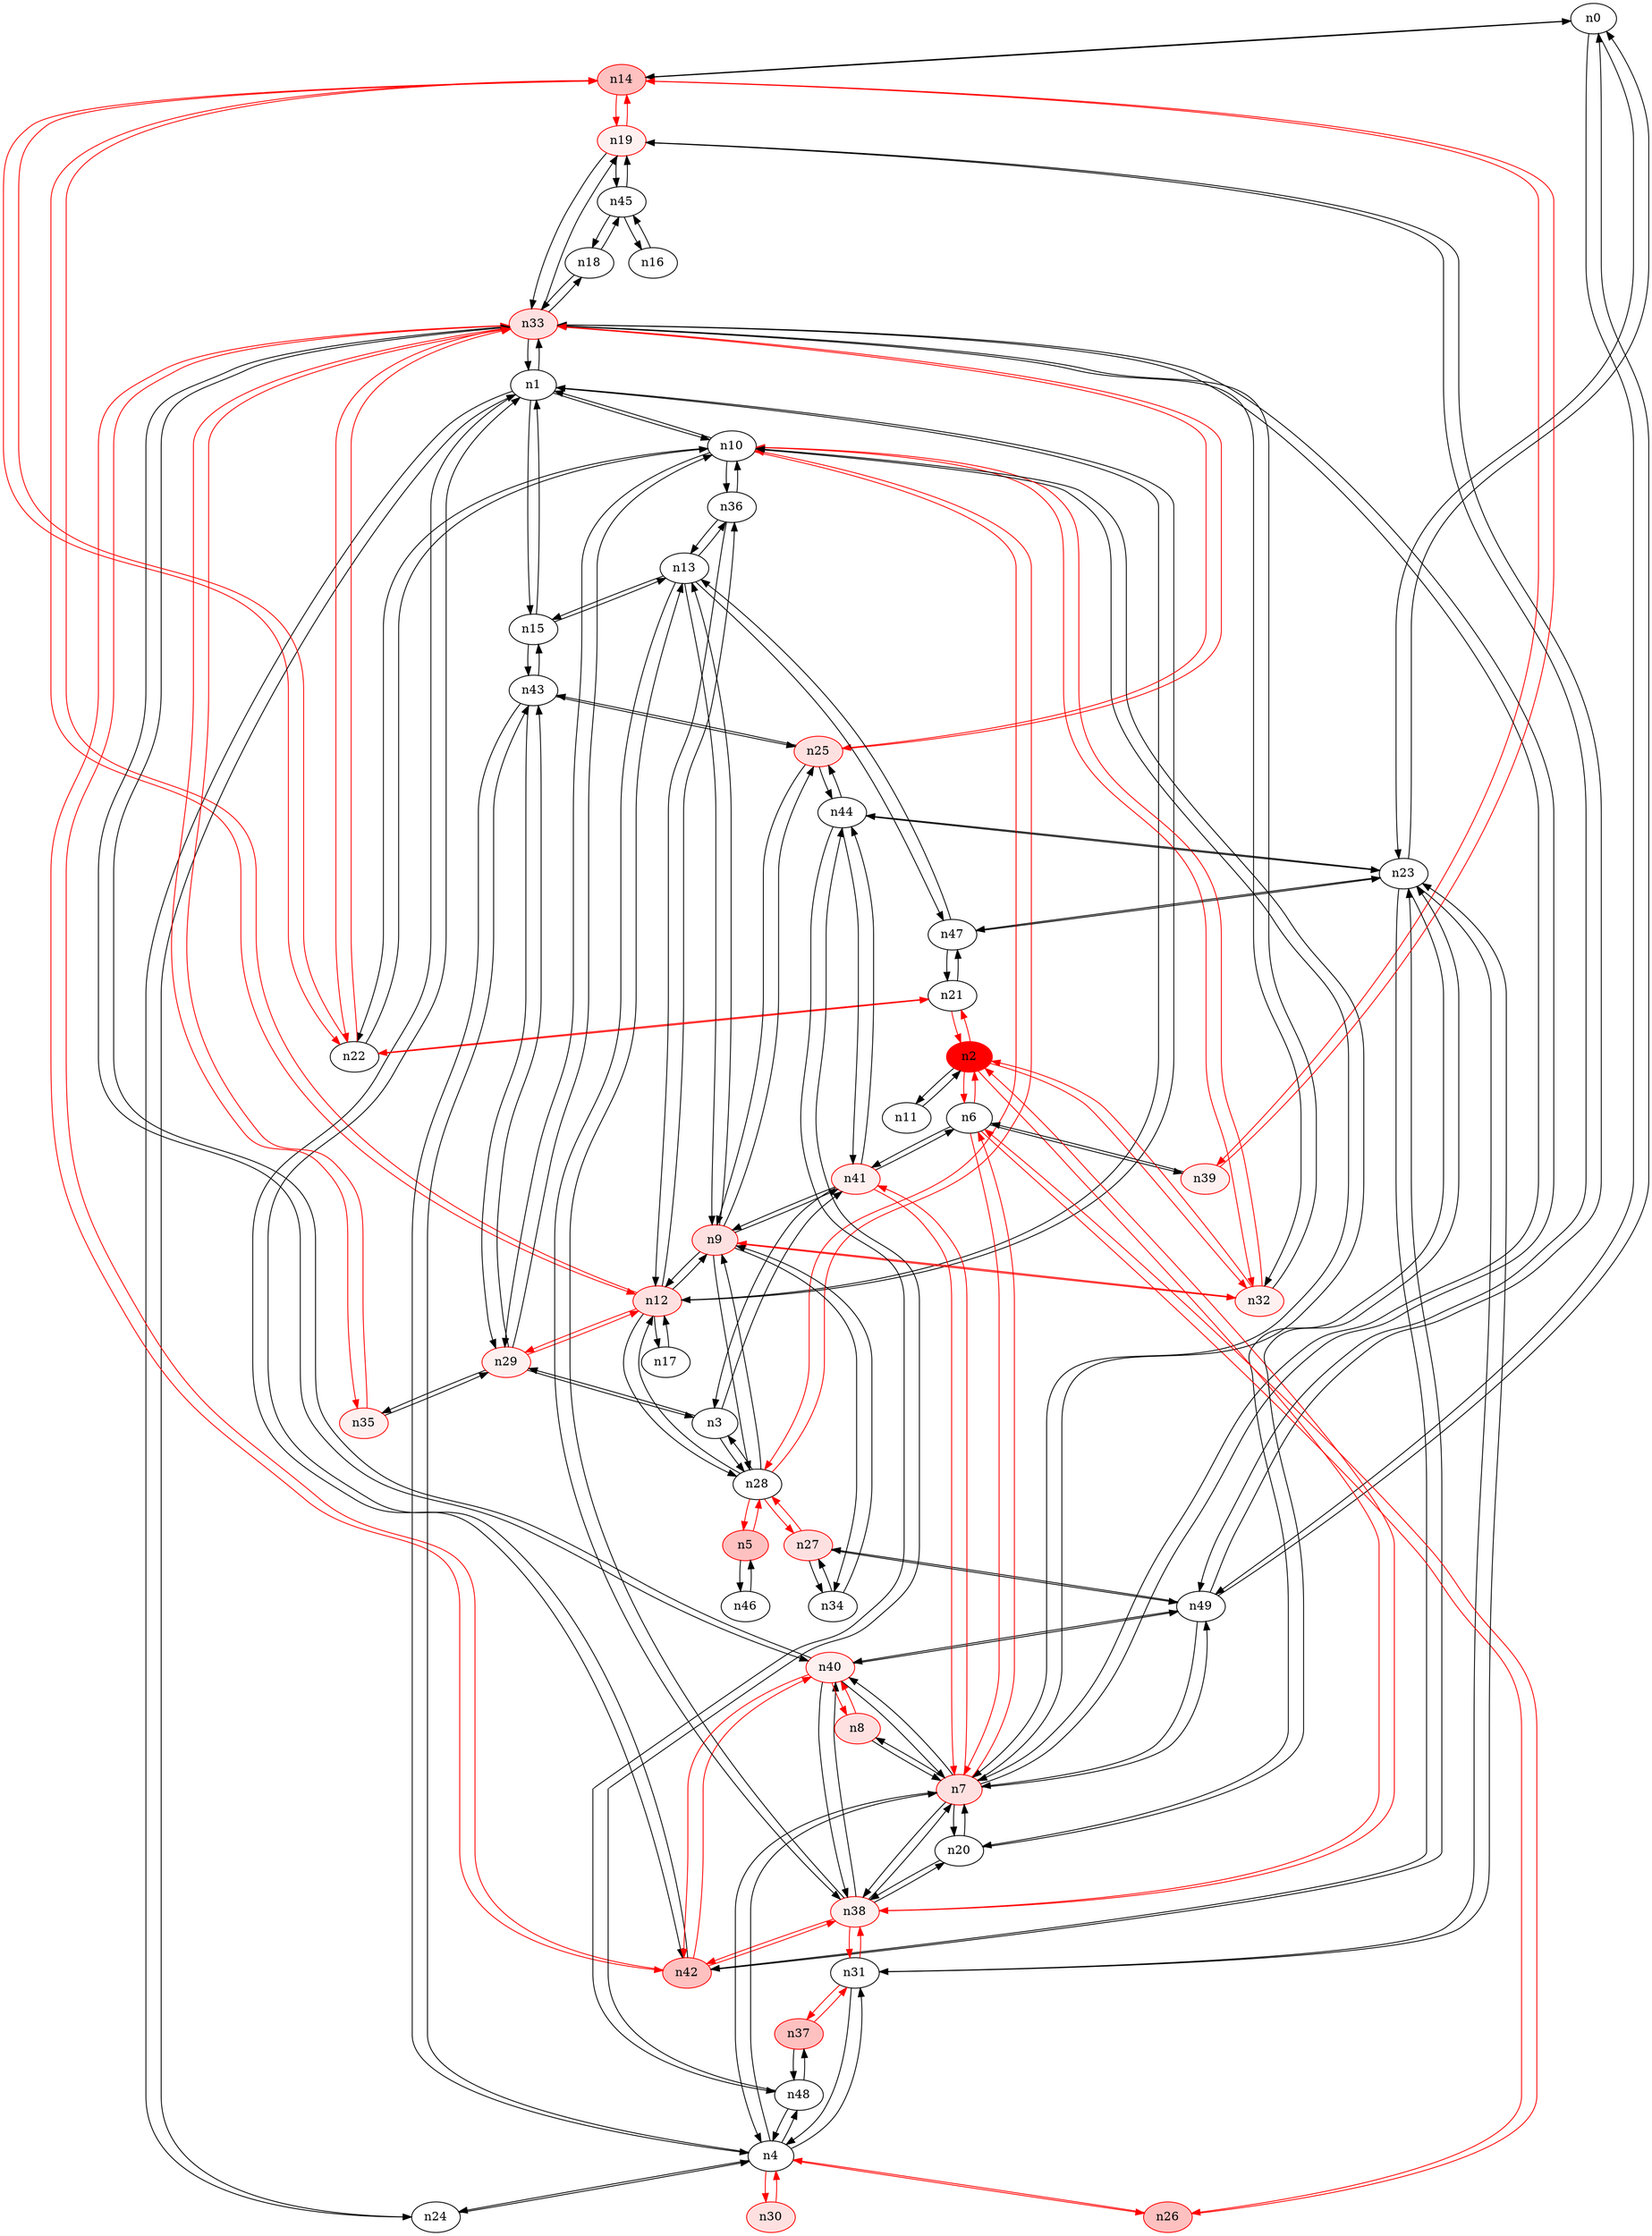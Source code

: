 strict digraph {
n0 [type=switch];
n14 [type=switch, color="#FF0000", style=filled, fillcolor="#FFC0C0"];
n23 [type=switch];
n49 [type=switch];
n1 [type=switch];
n10 [type=switch];
n12 [type=host, color="#FF0000", style=filled, fillcolor="#FFE0E0"];
n15 [type=switch];
n24 [type=switch];
n33 [type=switch, color="#FF0000", style=filled, fillcolor="#FFE0E0"];
n42 [type=switch, color="#FF0000", style=filled, fillcolor="#FFC0C0"];
n2 [type=host, color="#FF0000", style=filled, fillcolor="#FF0000"];
n6 [type=switch];
n11 [type=switch];
n21 [type=switch];
n32 [type=host, color="#FF0000", style=filled, fillcolor="#FFF0F0"];
n38 [type=host, color="#FF0000", style=filled, fillcolor="#FFF0F0"];
n3 [type=switch];
n28 [type=switch];
n29 [type=host, color="#FF0000", style=filled, fillcolor="#FFF0F0"];
n41 [type=host, color="#FF0000", style=filled, fillcolor="#FFF0F0"];
n4 [type=switch];
n7 [type=switch, color="#FF0000", style=filled, fillcolor="#FFE0E0"];
n26 [type=host, color="#FF0000", style=filled, fillcolor="#FFC0C0"];
n30 [type=host, color="#FF0000", style=filled, fillcolor="#FFE0E0"];
n31 [type=switch];
n43 [type=switch];
n48 [type=switch];
n5 [type=switch, color="#FF0000", style=filled, fillcolor="#FFC0C0"];
n46 [type=switch];
n39 [type=host, color="#FF0000", style=filled, fillcolor="#FFF0F0"];
n8 [type=host, color="#FF0000", style=filled, fillcolor="#FFE0E0"];
n20 [type=switch];
n40 [type=host, color="#FF0000", style=filled, fillcolor="#FFF0F0"];
n9 [type=host, color="#FF0000", style=filled, fillcolor="#FFE0E0"];
n13 [type=switch];
n25 [type=host, color="#FF0000", style=filled, fillcolor="#FFE0E0"];
n34 [type=switch];
n22 [type=switch];
n36 [type=switch];
n17 [type=switch];
n47 [type=switch];
n19 [type=host, color="#FF0000", style=filled, fillcolor="#FFF0F0"];
n16 [type=switch];
n45 [type=switch];
n18 [type=switch];
n44 [type=switch];
n27 [type=host, color="#FF0000", style=filled, fillcolor="#FFE0E0"];
n35 [type=host, color="#FF0000", style=filled, fillcolor="#FFF0F0"];
n37 [type=host, color="#FF0000", style=filled, fillcolor="#FFC0C0"];
n0 -> n14 [src_port=0, dst_port=0];
n0 -> n23 [src_port=0, dst_port=0];
n0 -> n49 [src_port=0, dst_port=0];
n14 -> n0 [src_port=0, dst_port=0];
n14 -> n12 [src_port=0, dst_port=0, color="#FF0000"];
n14 -> n39 [src_port=0, dst_port=0, color="#FF0000"];
n14 -> n22 [src_port=0, dst_port=0, color="#FF0000"];
n14 -> n19 [src_port=0, dst_port=0, color="#FF0000"];
n23 -> n0 [src_port=0, dst_port=0];
n23 -> n42 [src_port=0, dst_port=0];
n23 -> n31 [src_port=0, dst_port=0];
n23 -> n20 [src_port=0, dst_port=0];
n23 -> n47 [src_port=0, dst_port=0];
n23 -> n44 [src_port=0, dst_port=0];
n49 -> n0 [src_port=0, dst_port=0];
n49 -> n7 [src_port=0, dst_port=0];
n49 -> n40 [src_port=0, dst_port=0];
n49 -> n19 [src_port=0, dst_port=0];
n49 -> n27 [src_port=0, dst_port=0];
n1 -> n10 [src_port=0, dst_port=0];
n1 -> n12 [src_port=0, dst_port=0];
n1 -> n15 [src_port=0, dst_port=0];
n1 -> n24 [src_port=0, dst_port=0];
n1 -> n33 [src_port=0, dst_port=0];
n1 -> n42 [src_port=0, dst_port=0];
n10 -> n1 [src_port=0, dst_port=0];
n10 -> n32 [src_port=0, dst_port=0, color="#FF0000"];
n10 -> n28 [src_port=0, dst_port=0, color="#FF0000"];
n10 -> n29 [src_port=0, dst_port=0];
n10 -> n7 [src_port=0, dst_port=0];
n10 -> n22 [src_port=0, dst_port=0];
n10 -> n36 [src_port=0, dst_port=0];
n12 -> n14 [src_port=0, dst_port=0, color="#FF0000"];
n12 -> n1 [src_port=0, dst_port=0];
n12 -> n28 [src_port=0, dst_port=0];
n12 -> n29 [src_port=0, dst_port=0, color="#FF0000"];
n12 -> n9 [src_port=0, dst_port=0];
n12 -> n36 [src_port=0, dst_port=0];
n12 -> n17 [src_port=0, dst_port=0];
n15 -> n1 [src_port=0, dst_port=0];
n15 -> n43 [src_port=0, dst_port=0];
n15 -> n13 [src_port=0, dst_port=0];
n24 -> n1 [src_port=0, dst_port=0];
n24 -> n4 [src_port=0, dst_port=0];
n33 -> n1 [src_port=0, dst_port=0];
n33 -> n42 [src_port=0, dst_port=0, color="#FF0000"];
n33 -> n32 [src_port=0, dst_port=0];
n33 -> n7 [src_port=0, dst_port=0];
n33 -> n40 [src_port=0, dst_port=0];
n33 -> n25 [src_port=0, dst_port=0, color="#FF0000"];
n33 -> n22 [src_port=0, dst_port=0, color="#FF0000"];
n33 -> n19 [src_port=0, dst_port=0];
n33 -> n18 [src_port=0, dst_port=0];
n33 -> n35 [src_port=0, dst_port=0, color="#FF0000"];
n42 -> n23 [src_port=0, dst_port=0];
n42 -> n1 [src_port=0, dst_port=0];
n42 -> n33 [src_port=0, dst_port=0, color="#FF0000"];
n42 -> n38 [src_port=0, dst_port=0, color="#FF0000"];
n42 -> n40 [src_port=0, dst_port=0, color="#FF0000"];
n2 -> n6 [src_port=0, dst_port=0, color="#FF0000"];
n2 -> n11 [src_port=0, dst_port=0];
n2 -> n21 [src_port=0, dst_port=0, color="#FF0000"];
n2 -> n32 [src_port=0, dst_port=0, color="#FF0000"];
n2 -> n38 [src_port=0, dst_port=0, color="#FF0000"];
n6 -> n2 [src_port=0, dst_port=0, color="#FF0000"];
n6 -> n41 [src_port=0, dst_port=0];
n6 -> n7 [src_port=0, dst_port=0, color="#FF0000"];
n6 -> n26 [src_port=0, dst_port=0, color="#FF0000"];
n6 -> n39 [src_port=0, dst_port=0];
n11 -> n2 [src_port=0, dst_port=0];
n21 -> n2 [src_port=0, dst_port=0, color="#FF0000"];
n21 -> n22 [src_port=0, dst_port=0, color="#FF0000"];
n21 -> n47 [src_port=0, dst_port=0];
n32 -> n10 [src_port=0, dst_port=0, color="#FF0000"];
n32 -> n33 [src_port=0, dst_port=0];
n32 -> n2 [src_port=0, dst_port=0, color="#FF0000"];
n32 -> n9 [src_port=0, dst_port=0, color="#FF0000"];
n38 -> n42 [src_port=0, dst_port=0, color="#FF0000"];
n38 -> n2 [src_port=0, dst_port=0, color="#FF0000"];
n38 -> n7 [src_port=0, dst_port=0];
n38 -> n31 [src_port=0, dst_port=0, color="#FF0000"];
n38 -> n20 [src_port=0, dst_port=0];
n38 -> n40 [src_port=0, dst_port=0];
n38 -> n13 [src_port=0, dst_port=0];
n3 -> n28 [src_port=0, dst_port=0];
n3 -> n29 [src_port=0, dst_port=0];
n3 -> n41 [src_port=0, dst_port=0];
n28 -> n10 [src_port=0, dst_port=0, color="#FF0000"];
n28 -> n12 [src_port=0, dst_port=0];
n28 -> n3 [src_port=0, dst_port=0];
n28 -> n5 [src_port=0, dst_port=0, color="#FF0000"];
n28 -> n9 [src_port=0, dst_port=0];
n28 -> n27 [src_port=0, dst_port=0, color="#FF0000"];
n29 -> n10 [src_port=0, dst_port=0];
n29 -> n12 [src_port=0, dst_port=0, color="#FF0000"];
n29 -> n3 [src_port=0, dst_port=0];
n29 -> n43 [src_port=0, dst_port=0];
n29 -> n35 [src_port=0, dst_port=0];
n41 -> n6 [src_port=0, dst_port=0];
n41 -> n3 [src_port=0, dst_port=0];
n41 -> n7 [src_port=0, dst_port=0, color="#FF0000"];
n41 -> n9 [src_port=0, dst_port=0];
n41 -> n44 [src_port=0, dst_port=0];
n4 -> n24 [src_port=0, dst_port=0];
n4 -> n7 [src_port=0, dst_port=0];
n4 -> n26 [src_port=0, dst_port=0, color="#FF0000"];
n4 -> n30 [src_port=0, dst_port=0, color="#FF0000"];
n4 -> n31 [src_port=0, dst_port=0];
n4 -> n43 [src_port=0, dst_port=0];
n4 -> n48 [src_port=0, dst_port=0];
n7 -> n49 [src_port=0, dst_port=0];
n7 -> n10 [src_port=0, dst_port=0];
n7 -> n33 [src_port=0, dst_port=0];
n7 -> n6 [src_port=0, dst_port=0, color="#FF0000"];
n7 -> n38 [src_port=0, dst_port=0];
n7 -> n41 [src_port=0, dst_port=0, color="#FF0000"];
n7 -> n4 [src_port=0, dst_port=0];
n7 -> n8 [src_port=0, dst_port=0];
n7 -> n20 [src_port=0, dst_port=0];
n7 -> n40 [src_port=0, dst_port=0];
n26 -> n6 [src_port=0, dst_port=0, color="#FF0000"];
n26 -> n4 [src_port=0, dst_port=0, color="#FF0000"];
n30 -> n4 [src_port=0, dst_port=0, color="#FF0000"];
n31 -> n23 [src_port=0, dst_port=0];
n31 -> n38 [src_port=0, dst_port=0, color="#FF0000"];
n31 -> n4 [src_port=0, dst_port=0];
n31 -> n37 [src_port=0, dst_port=0, color="#FF0000"];
n43 -> n15 [src_port=0, dst_port=0];
n43 -> n29 [src_port=0, dst_port=0];
n43 -> n4 [src_port=0, dst_port=0];
n43 -> n25 [src_port=0, dst_port=0];
n48 -> n4 [src_port=0, dst_port=0];
n48 -> n44 [src_port=0, dst_port=0];
n48 -> n37 [src_port=0, dst_port=0];
n5 -> n28 [src_port=0, dst_port=0, color="#FF0000"];
n5 -> n46 [src_port=0, dst_port=0];
n46 -> n5 [src_port=0, dst_port=0];
n39 -> n14 [src_port=0, dst_port=0, color="#FF0000"];
n39 -> n6 [src_port=0, dst_port=0];
n8 -> n7 [src_port=0, dst_port=0];
n8 -> n40 [src_port=0, dst_port=0, color="#FF0000"];
n20 -> n23 [src_port=0, dst_port=0];
n20 -> n38 [src_port=0, dst_port=0];
n20 -> n7 [src_port=0, dst_port=0];
n40 -> n49 [src_port=0, dst_port=0];
n40 -> n33 [src_port=0, dst_port=0];
n40 -> n42 [src_port=0, dst_port=0, color="#FF0000"];
n40 -> n38 [src_port=0, dst_port=0];
n40 -> n7 [src_port=0, dst_port=0];
n40 -> n8 [src_port=0, dst_port=0, color="#FF0000"];
n9 -> n12 [src_port=0, dst_port=0];
n9 -> n32 [src_port=0, dst_port=0, color="#FF0000"];
n9 -> n28 [src_port=0, dst_port=0];
n9 -> n41 [src_port=0, dst_port=0];
n9 -> n13 [src_port=0, dst_port=0];
n9 -> n25 [src_port=0, dst_port=0];
n9 -> n34 [src_port=0, dst_port=0];
n13 -> n15 [src_port=0, dst_port=0];
n13 -> n38 [src_port=0, dst_port=0];
n13 -> n9 [src_port=0, dst_port=0];
n13 -> n36 [src_port=0, dst_port=0];
n13 -> n47 [src_port=0, dst_port=0];
n25 -> n33 [src_port=0, dst_port=0, color="#FF0000"];
n25 -> n43 [src_port=0, dst_port=0];
n25 -> n9 [src_port=0, dst_port=0];
n25 -> n44 [src_port=0, dst_port=0];
n34 -> n9 [src_port=0, dst_port=0];
n34 -> n27 [src_port=0, dst_port=0];
n22 -> n14 [src_port=0, dst_port=0, color="#FF0000"];
n22 -> n10 [src_port=0, dst_port=0];
n22 -> n33 [src_port=0, dst_port=0, color="#FF0000"];
n22 -> n21 [src_port=0, dst_port=0, color="#FF0000"];
n36 -> n10 [src_port=0, dst_port=0];
n36 -> n12 [src_port=0, dst_port=0];
n36 -> n13 [src_port=0, dst_port=0];
n17 -> n12 [src_port=0, dst_port=0];
n47 -> n23 [src_port=0, dst_port=0];
n47 -> n21 [src_port=0, dst_port=0];
n47 -> n13 [src_port=0, dst_port=0];
n19 -> n14 [src_port=0, dst_port=0, color="#FF0000"];
n19 -> n49 [src_port=0, dst_port=0];
n19 -> n33 [src_port=0, dst_port=0];
n19 -> n45 [src_port=0, dst_port=0];
n16 -> n45 [src_port=0, dst_port=0];
n45 -> n19 [src_port=0, dst_port=0];
n45 -> n16 [src_port=0, dst_port=0];
n45 -> n18 [src_port=0, dst_port=0];
n18 -> n33 [src_port=0, dst_port=0];
n18 -> n45 [src_port=0, dst_port=0];
n44 -> n23 [src_port=0, dst_port=0];
n44 -> n41 [src_port=0, dst_port=0];
n44 -> n48 [src_port=0, dst_port=0];
n44 -> n25 [src_port=0, dst_port=0];
n27 -> n49 [src_port=0, dst_port=0];
n27 -> n28 [src_port=0, dst_port=0, color="#FF0000"];
n27 -> n34 [src_port=0, dst_port=0];
n35 -> n33 [src_port=0, dst_port=0, color="#FF0000"];
n35 -> n29 [src_port=0, dst_port=0];
n37 -> n31 [src_port=0, dst_port=0, color="#FF0000"];
n37 -> n48 [src_port=0, dst_port=0];
}

